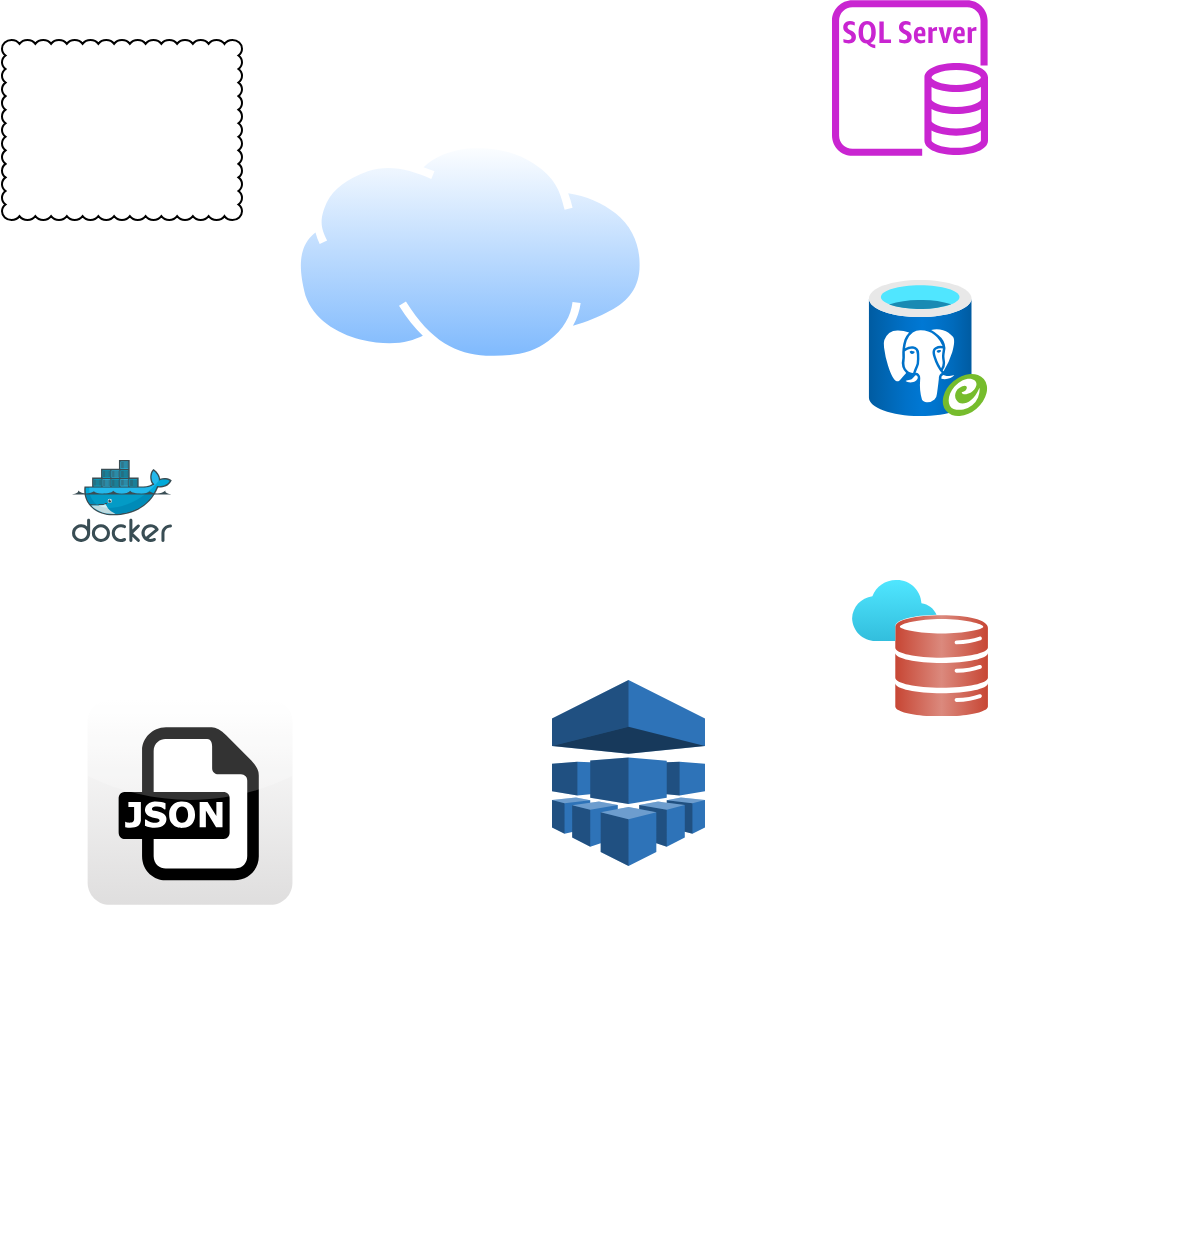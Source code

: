 <mxfile version="28.2.8">
  <diagram name="Physical Architecture" id="l8jFcSZHZC9CwOs12cQr">
    <mxGraphModel dx="1769" dy="1046" grid="1" gridSize="10" guides="1" tooltips="1" connect="1" arrows="1" fold="1" page="1" pageScale="1" pageWidth="827" pageHeight="1169" math="0" shadow="0">
      <root>
        <mxCell id="0" />
        <mxCell id="1" parent="0" />
        <mxCell id="qah3mxzT7nt9NT5a_M-d-1" value="" style="image;aspect=fixed;html=1;points=[];align=center;fontSize=12;image=img/lib/azure2/databases/Oracle_Database.svg;" parent="1" vertex="1">
          <mxGeometry x="540" y="440" width="68" height="68" as="geometry" />
        </mxCell>
        <mxCell id="qah3mxzT7nt9NT5a_M-d-2" value="" style="image;aspect=fixed;html=1;points=[];align=center;fontSize=12;image=img/lib/azure2/databases/Azure_Database_PostgreSQL_Server_Group.svg;" parent="1" vertex="1">
          <mxGeometry x="548" y="290" width="60" height="68" as="geometry" />
        </mxCell>
        <mxCell id="qah3mxzT7nt9NT5a_M-d-3" value="" style="sketch=0;outlineConnect=0;fontColor=#232F3E;gradientColor=none;fillColor=#C925D1;strokeColor=none;dashed=0;verticalLabelPosition=bottom;verticalAlign=top;align=center;html=1;fontSize=12;fontStyle=0;aspect=fixed;pointerEvents=1;shape=mxgraph.aws4.rds_sql_server_instance;" parent="1" vertex="1">
          <mxGeometry x="530" y="150" width="78" height="78" as="geometry" />
        </mxCell>
        <mxCell id="qah3mxzT7nt9NT5a_M-d-5" value="" style="image;sketch=0;aspect=fixed;html=1;points=[];align=center;fontSize=12;image=img/lib/mscae/Docker.svg;" parent="1" vertex="1">
          <mxGeometry x="150" y="380" width="50" height="41" as="geometry" />
        </mxCell>
        <mxCell id="BwUcE1MlJhdsTigGfgvU-4" value="" style="shape=image;html=1;verticalAlign=top;verticalLabelPosition=bottom;labelBackgroundColor=#ffffff;imageAspect=0;aspect=fixed;image=https://icons.diagrams.net/icon-cache1/Geosm_E-commerce_18px-2888/statistics-1197.svg" vertex="1" parent="1">
          <mxGeometry x="334" y="400" width="80" height="80" as="geometry" />
        </mxCell>
        <mxCell id="BwUcE1MlJhdsTigGfgvU-6" value="" style="image;aspect=fixed;perimeter=ellipsePerimeter;html=1;align=center;shadow=0;dashed=0;spacingTop=3;image=img/lib/active_directory/internet_cloud.svg;" vertex="1" parent="1">
          <mxGeometry x="260.22" y="220" width="177.78" height="112" as="geometry" />
        </mxCell>
        <mxCell id="BwUcE1MlJhdsTigGfgvU-7" value="" style="whiteSpace=wrap;html=1;shape=mxgraph.basic.cloud_rect;fillColor=none;" vertex="1" parent="1">
          <mxGeometry x="115" y="170" width="120" height="90" as="geometry" />
        </mxCell>
        <mxCell id="BwUcE1MlJhdsTigGfgvU-8" value="" style="dashed=0;outlineConnect=0;html=1;align=center;labelPosition=center;verticalLabelPosition=bottom;verticalAlign=top;shape=mxgraph.webicons.json;gradientColor=#DFDEDE" vertex="1" parent="1">
          <mxGeometry x="157.82" y="500" width="102.4" height="102.4" as="geometry" />
        </mxCell>
        <mxCell id="BwUcE1MlJhdsTigGfgvU-9" value="" style="shape=image;html=1;verticalAlign=top;verticalLabelPosition=bottom;labelBackgroundColor=#ffffff;imageAspect=0;aspect=fixed;image=https://icons.diagrams.net/icon-cache1/Dompicon_Glyph_File_Format_2-2630/file-csv-format-type-1406.svg" vertex="1" parent="1">
          <mxGeometry x="130" y="610" width="120" height="120" as="geometry" />
        </mxCell>
        <mxCell id="BwUcE1MlJhdsTigGfgvU-10" value="" style="shape=image;html=1;verticalAlign=top;verticalLabelPosition=bottom;labelBackgroundColor=#ffffff;imageAspect=0;aspect=fixed;image=https://icons.diagrams.net/icon-cache1/CAD_Database_Presentation_Spreadsheet_Vector_file_format-2933/19-1270.svg" vertex="1" parent="1">
          <mxGeometry x="620" y="600" width="92" height="92" as="geometry" />
        </mxCell>
        <mxCell id="BwUcE1MlJhdsTigGfgvU-13" value="" style="outlineConnect=0;dashed=0;verticalLabelPosition=bottom;verticalAlign=top;align=center;html=1;shape=mxgraph.aws3.machine_learning;fillColor=#2E73B8;gradientColor=none;" vertex="1" parent="1">
          <mxGeometry x="390" y="490" width="76.5" height="93" as="geometry" />
        </mxCell>
        <mxCell id="BwUcE1MlJhdsTigGfgvU-14" value="" style="shape=image;html=1;verticalAlign=top;verticalLabelPosition=bottom;labelBackgroundColor=#ffffff;imageAspect=0;aspect=fixed;image=https://icons.diagrams.net/icon-cache1/Ionicons-2627/icon-social-github-1402.svg" vertex="1" parent="1">
          <mxGeometry x="310" y="670" width="100" height="100" as="geometry" />
        </mxCell>
      </root>
    </mxGraphModel>
  </diagram>
</mxfile>
